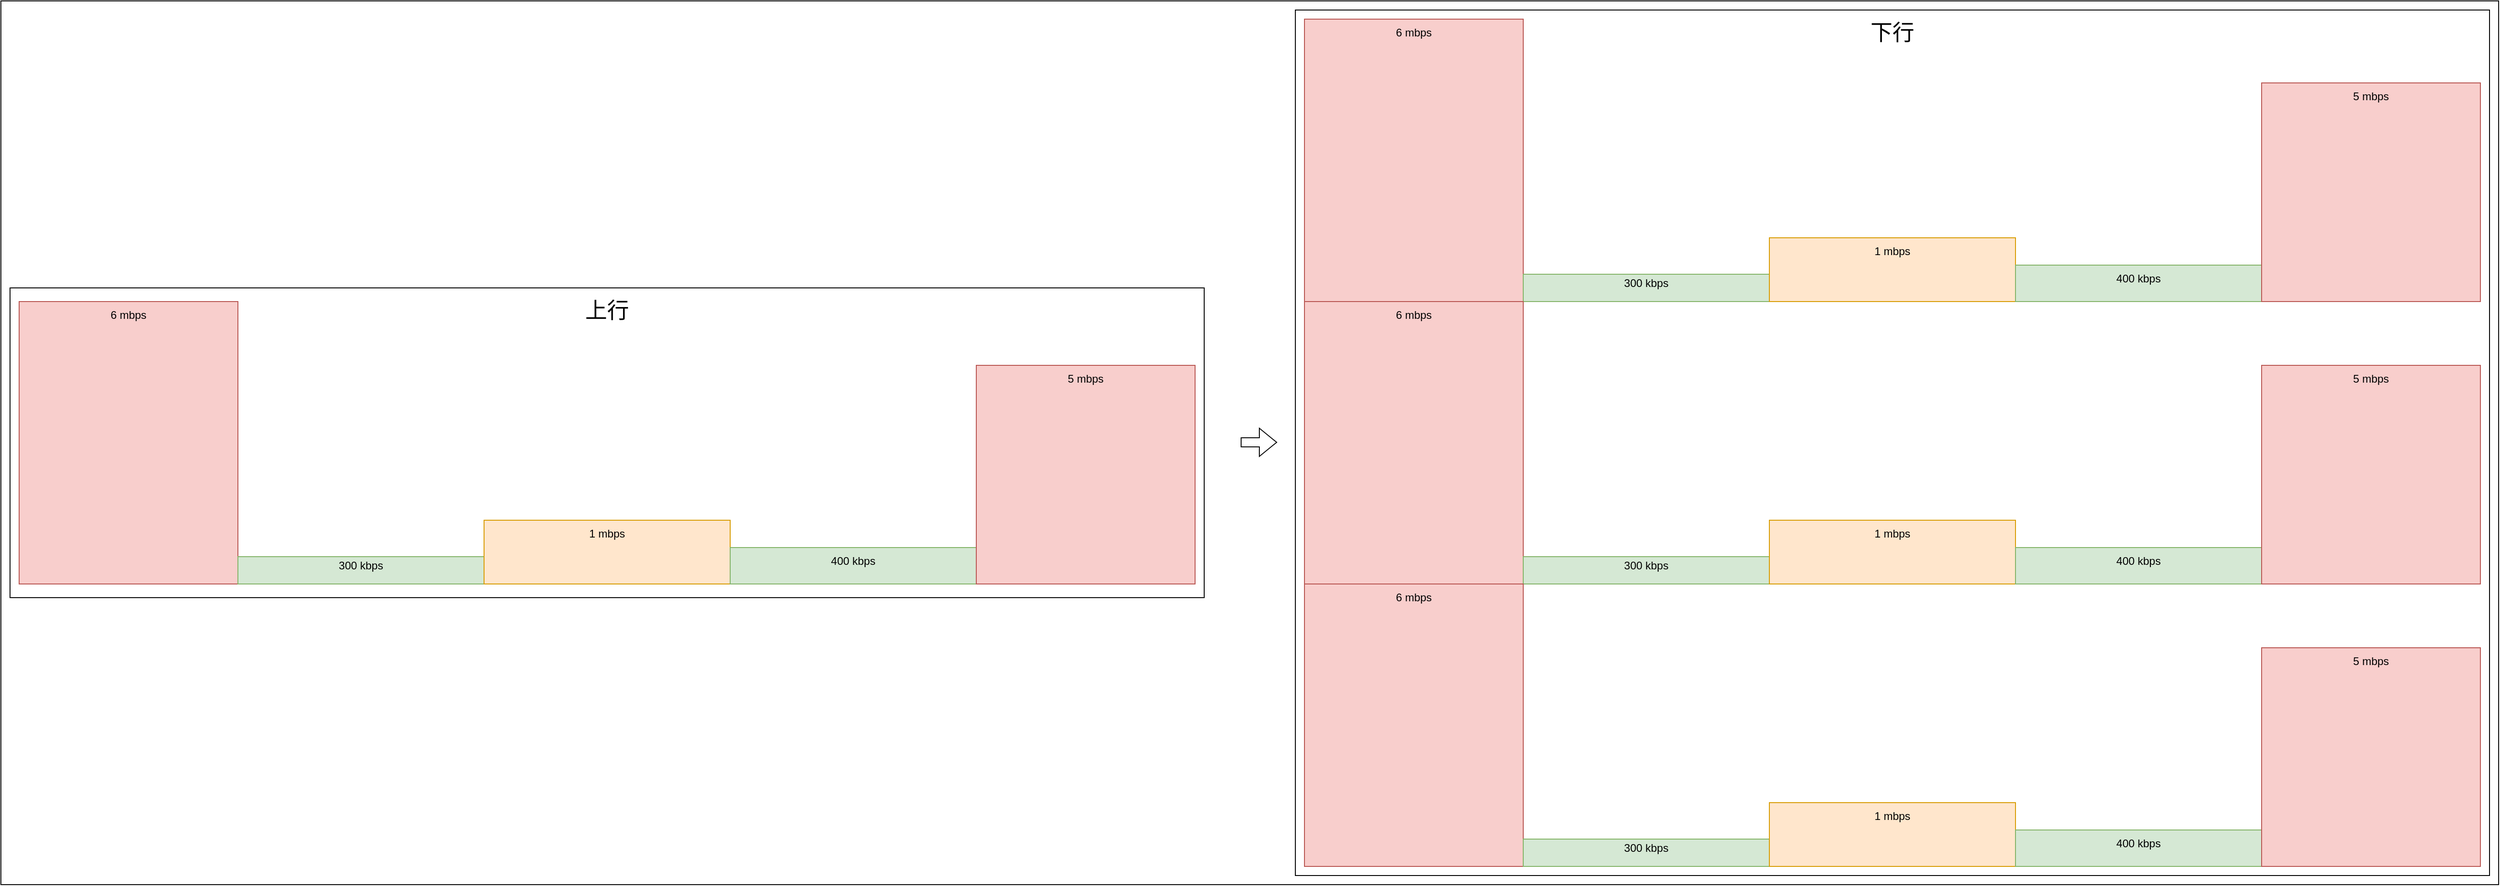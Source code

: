 <mxfile version="21.6.9" type="github">
  <diagram name="第 1 页" id="260TUSk2W1-GkV5xTCUj">
    <mxGraphModel dx="4608" dy="1450" grid="1" gridSize="10" guides="1" tooltips="1" connect="1" arrows="1" fold="1" page="1" pageScale="1" pageWidth="827" pageHeight="1169" math="0" shadow="0">
      <root>
        <mxCell id="0" />
        <mxCell id="1" parent="0" />
        <mxCell id="SPhY1zzOBNbTOsHcX1JP-46" value="" style="rounded=0;whiteSpace=wrap;html=1;" vertex="1" parent="1">
          <mxGeometry x="-1200" y="980" width="2740" height="970" as="geometry" />
        </mxCell>
        <mxCell id="SPhY1zzOBNbTOsHcX1JP-42" value="" style="rounded=0;whiteSpace=wrap;html=1;" vertex="1" parent="1">
          <mxGeometry x="-1190" y="1295" width="1310" height="340" as="geometry" />
        </mxCell>
        <mxCell id="SPhY1zzOBNbTOsHcX1JP-1" value="" style="rounded=0;whiteSpace=wrap;html=1;" vertex="1" parent="1">
          <mxGeometry x="220" y="990" width="1310" height="950" as="geometry" />
        </mxCell>
        <mxCell id="SPhY1zzOBNbTOsHcX1JP-2" value="" style="rounded=0;whiteSpace=wrap;html=1;fillColor=#f8cecc;strokeColor=#b85450;" vertex="1" parent="1">
          <mxGeometry x="-1180" y="1310" width="240" height="310" as="geometry" />
        </mxCell>
        <mxCell id="SPhY1zzOBNbTOsHcX1JP-3" value="" style="rounded=0;whiteSpace=wrap;html=1;fillColor=#d5e8d4;strokeColor=#82b366;" vertex="1" parent="1">
          <mxGeometry x="-940" y="1590" width="270" height="30" as="geometry" />
        </mxCell>
        <mxCell id="SPhY1zzOBNbTOsHcX1JP-4" value="" style="rounded=0;whiteSpace=wrap;html=1;fillColor=#ffe6cc;strokeColor=#d79b00;" vertex="1" parent="1">
          <mxGeometry x="-670" y="1550" width="270" height="70" as="geometry" />
        </mxCell>
        <mxCell id="SPhY1zzOBNbTOsHcX1JP-5" value="" style="rounded=0;whiteSpace=wrap;html=1;fillColor=#d5e8d4;strokeColor=#82b366;" vertex="1" parent="1">
          <mxGeometry x="-400" y="1580" width="270" height="40" as="geometry" />
        </mxCell>
        <mxCell id="SPhY1zzOBNbTOsHcX1JP-6" value="" style="rounded=0;whiteSpace=wrap;html=1;fillColor=#f8cecc;strokeColor=#b85450;" vertex="1" parent="1">
          <mxGeometry x="-130" y="1380" width="240" height="240" as="geometry" />
        </mxCell>
        <mxCell id="SPhY1zzOBNbTOsHcX1JP-7" value="6 mbps" style="text;strokeColor=none;align=center;fillColor=none;html=1;verticalAlign=middle;whiteSpace=wrap;rounded=0;" vertex="1" parent="1">
          <mxGeometry x="-1090" y="1310" width="60" height="30" as="geometry" />
        </mxCell>
        <mxCell id="SPhY1zzOBNbTOsHcX1JP-8" value="300 kbps" style="text;strokeColor=none;align=center;fillColor=none;html=1;verticalAlign=middle;whiteSpace=wrap;rounded=0;" vertex="1" parent="1">
          <mxGeometry x="-835" y="1585" width="60" height="30" as="geometry" />
        </mxCell>
        <mxCell id="SPhY1zzOBNbTOsHcX1JP-9" value="400 kbps" style="text;strokeColor=none;align=center;fillColor=none;html=1;verticalAlign=middle;whiteSpace=wrap;rounded=0;" vertex="1" parent="1">
          <mxGeometry x="-295" y="1580" width="60" height="30" as="geometry" />
        </mxCell>
        <mxCell id="SPhY1zzOBNbTOsHcX1JP-10" value="1 mbps" style="text;strokeColor=none;align=center;fillColor=none;html=1;verticalAlign=middle;whiteSpace=wrap;rounded=0;" vertex="1" parent="1">
          <mxGeometry x="-565" y="1550" width="60" height="30" as="geometry" />
        </mxCell>
        <mxCell id="SPhY1zzOBNbTOsHcX1JP-11" value="5 mbps" style="text;strokeColor=none;align=center;fillColor=none;html=1;verticalAlign=middle;whiteSpace=wrap;rounded=0;" vertex="1" parent="1">
          <mxGeometry x="-40" y="1380" width="60" height="30" as="geometry" />
        </mxCell>
        <mxCell id="SPhY1zzOBNbTOsHcX1JP-12" value="" style="rounded=0;whiteSpace=wrap;html=1;fillColor=#f8cecc;strokeColor=#b85450;" vertex="1" parent="1">
          <mxGeometry x="230" y="1000" width="240" height="310" as="geometry" />
        </mxCell>
        <mxCell id="SPhY1zzOBNbTOsHcX1JP-13" value="" style="rounded=0;whiteSpace=wrap;html=1;fillColor=#d5e8d4;strokeColor=#82b366;" vertex="1" parent="1">
          <mxGeometry x="470" y="1280" width="270" height="30" as="geometry" />
        </mxCell>
        <mxCell id="SPhY1zzOBNbTOsHcX1JP-14" value="" style="rounded=0;whiteSpace=wrap;html=1;fillColor=#ffe6cc;strokeColor=#d79b00;" vertex="1" parent="1">
          <mxGeometry x="740" y="1240" width="270" height="70" as="geometry" />
        </mxCell>
        <mxCell id="SPhY1zzOBNbTOsHcX1JP-15" value="" style="rounded=0;whiteSpace=wrap;html=1;fillColor=#d5e8d4;strokeColor=#82b366;" vertex="1" parent="1">
          <mxGeometry x="1010" y="1270" width="270" height="40" as="geometry" />
        </mxCell>
        <mxCell id="SPhY1zzOBNbTOsHcX1JP-16" value="" style="rounded=0;whiteSpace=wrap;html=1;fillColor=#f8cecc;strokeColor=#b85450;" vertex="1" parent="1">
          <mxGeometry x="1280" y="1070" width="240" height="240" as="geometry" />
        </mxCell>
        <mxCell id="SPhY1zzOBNbTOsHcX1JP-17" value="6 mbps" style="text;strokeColor=none;align=center;fillColor=none;html=1;verticalAlign=middle;whiteSpace=wrap;rounded=0;" vertex="1" parent="1">
          <mxGeometry x="320" y="1000" width="60" height="30" as="geometry" />
        </mxCell>
        <mxCell id="SPhY1zzOBNbTOsHcX1JP-18" value="300 kbps" style="text;strokeColor=none;align=center;fillColor=none;html=1;verticalAlign=middle;whiteSpace=wrap;rounded=0;" vertex="1" parent="1">
          <mxGeometry x="575" y="1275" width="60" height="30" as="geometry" />
        </mxCell>
        <mxCell id="SPhY1zzOBNbTOsHcX1JP-19" value="400 kbps" style="text;strokeColor=none;align=center;fillColor=none;html=1;verticalAlign=middle;whiteSpace=wrap;rounded=0;" vertex="1" parent="1">
          <mxGeometry x="1115" y="1270" width="60" height="30" as="geometry" />
        </mxCell>
        <mxCell id="SPhY1zzOBNbTOsHcX1JP-20" value="1 mbps" style="text;strokeColor=none;align=center;fillColor=none;html=1;verticalAlign=middle;whiteSpace=wrap;rounded=0;" vertex="1" parent="1">
          <mxGeometry x="845" y="1240" width="60" height="30" as="geometry" />
        </mxCell>
        <mxCell id="SPhY1zzOBNbTOsHcX1JP-21" value="5 mbps" style="text;strokeColor=none;align=center;fillColor=none;html=1;verticalAlign=middle;whiteSpace=wrap;rounded=0;" vertex="1" parent="1">
          <mxGeometry x="1370" y="1070" width="60" height="30" as="geometry" />
        </mxCell>
        <mxCell id="SPhY1zzOBNbTOsHcX1JP-22" value="" style="rounded=0;whiteSpace=wrap;html=1;fillColor=#f8cecc;strokeColor=#b85450;" vertex="1" parent="1">
          <mxGeometry x="230" y="1310" width="240" height="310" as="geometry" />
        </mxCell>
        <mxCell id="SPhY1zzOBNbTOsHcX1JP-23" value="" style="rounded=0;whiteSpace=wrap;html=1;fillColor=#d5e8d4;strokeColor=#82b366;" vertex="1" parent="1">
          <mxGeometry x="470" y="1590" width="270" height="30" as="geometry" />
        </mxCell>
        <mxCell id="SPhY1zzOBNbTOsHcX1JP-24" value="" style="rounded=0;whiteSpace=wrap;html=1;fillColor=#ffe6cc;strokeColor=#d79b00;" vertex="1" parent="1">
          <mxGeometry x="740" y="1550" width="270" height="70" as="geometry" />
        </mxCell>
        <mxCell id="SPhY1zzOBNbTOsHcX1JP-25" value="" style="rounded=0;whiteSpace=wrap;html=1;fillColor=#d5e8d4;strokeColor=#82b366;" vertex="1" parent="1">
          <mxGeometry x="1010" y="1580" width="270" height="40" as="geometry" />
        </mxCell>
        <mxCell id="SPhY1zzOBNbTOsHcX1JP-26" value="" style="rounded=0;whiteSpace=wrap;html=1;fillColor=#f8cecc;strokeColor=#b85450;" vertex="1" parent="1">
          <mxGeometry x="1280" y="1380" width="240" height="240" as="geometry" />
        </mxCell>
        <mxCell id="SPhY1zzOBNbTOsHcX1JP-27" value="6 mbps" style="text;strokeColor=none;align=center;fillColor=none;html=1;verticalAlign=middle;whiteSpace=wrap;rounded=0;" vertex="1" parent="1">
          <mxGeometry x="320" y="1310" width="60" height="30" as="geometry" />
        </mxCell>
        <mxCell id="SPhY1zzOBNbTOsHcX1JP-28" value="300 kbps" style="text;strokeColor=none;align=center;fillColor=none;html=1;verticalAlign=middle;whiteSpace=wrap;rounded=0;" vertex="1" parent="1">
          <mxGeometry x="575" y="1585" width="60" height="30" as="geometry" />
        </mxCell>
        <mxCell id="SPhY1zzOBNbTOsHcX1JP-29" value="400 kbps" style="text;strokeColor=none;align=center;fillColor=none;html=1;verticalAlign=middle;whiteSpace=wrap;rounded=0;" vertex="1" parent="1">
          <mxGeometry x="1115" y="1580" width="60" height="30" as="geometry" />
        </mxCell>
        <mxCell id="SPhY1zzOBNbTOsHcX1JP-30" value="1 mbps" style="text;strokeColor=none;align=center;fillColor=none;html=1;verticalAlign=middle;whiteSpace=wrap;rounded=0;" vertex="1" parent="1">
          <mxGeometry x="845" y="1550" width="60" height="30" as="geometry" />
        </mxCell>
        <mxCell id="SPhY1zzOBNbTOsHcX1JP-31" value="5 mbps" style="text;strokeColor=none;align=center;fillColor=none;html=1;verticalAlign=middle;whiteSpace=wrap;rounded=0;" vertex="1" parent="1">
          <mxGeometry x="1370" y="1380" width="60" height="30" as="geometry" />
        </mxCell>
        <mxCell id="SPhY1zzOBNbTOsHcX1JP-32" value="" style="rounded=0;whiteSpace=wrap;html=1;fillColor=#f8cecc;strokeColor=#b85450;" vertex="1" parent="1">
          <mxGeometry x="230" y="1620" width="240" height="310" as="geometry" />
        </mxCell>
        <mxCell id="SPhY1zzOBNbTOsHcX1JP-33" value="" style="rounded=0;whiteSpace=wrap;html=1;fillColor=#d5e8d4;strokeColor=#82b366;" vertex="1" parent="1">
          <mxGeometry x="470" y="1900" width="270" height="30" as="geometry" />
        </mxCell>
        <mxCell id="SPhY1zzOBNbTOsHcX1JP-34" value="" style="rounded=0;whiteSpace=wrap;html=1;fillColor=#ffe6cc;strokeColor=#d79b00;" vertex="1" parent="1">
          <mxGeometry x="740" y="1860" width="270" height="70" as="geometry" />
        </mxCell>
        <mxCell id="SPhY1zzOBNbTOsHcX1JP-35" value="" style="rounded=0;whiteSpace=wrap;html=1;fillColor=#d5e8d4;strokeColor=#82b366;" vertex="1" parent="1">
          <mxGeometry x="1010" y="1890" width="270" height="40" as="geometry" />
        </mxCell>
        <mxCell id="SPhY1zzOBNbTOsHcX1JP-36" value="" style="rounded=0;whiteSpace=wrap;html=1;fillColor=#f8cecc;strokeColor=#b85450;" vertex="1" parent="1">
          <mxGeometry x="1280" y="1690" width="240" height="240" as="geometry" />
        </mxCell>
        <mxCell id="SPhY1zzOBNbTOsHcX1JP-37" value="6 mbps" style="text;strokeColor=none;align=center;fillColor=none;html=1;verticalAlign=middle;whiteSpace=wrap;rounded=0;" vertex="1" parent="1">
          <mxGeometry x="320" y="1620" width="60" height="30" as="geometry" />
        </mxCell>
        <mxCell id="SPhY1zzOBNbTOsHcX1JP-38" value="300 kbps" style="text;strokeColor=none;align=center;fillColor=none;html=1;verticalAlign=middle;whiteSpace=wrap;rounded=0;" vertex="1" parent="1">
          <mxGeometry x="575" y="1895" width="60" height="30" as="geometry" />
        </mxCell>
        <mxCell id="SPhY1zzOBNbTOsHcX1JP-39" value="400 kbps" style="text;strokeColor=none;align=center;fillColor=none;html=1;verticalAlign=middle;whiteSpace=wrap;rounded=0;" vertex="1" parent="1">
          <mxGeometry x="1115" y="1890" width="60" height="30" as="geometry" />
        </mxCell>
        <mxCell id="SPhY1zzOBNbTOsHcX1JP-40" value="1 mbps" style="text;strokeColor=none;align=center;fillColor=none;html=1;verticalAlign=middle;whiteSpace=wrap;rounded=0;" vertex="1" parent="1">
          <mxGeometry x="845" y="1860" width="60" height="30" as="geometry" />
        </mxCell>
        <mxCell id="SPhY1zzOBNbTOsHcX1JP-41" value="5 mbps" style="text;strokeColor=none;align=center;fillColor=none;html=1;verticalAlign=middle;whiteSpace=wrap;rounded=0;" vertex="1" parent="1">
          <mxGeometry x="1370" y="1690" width="60" height="30" as="geometry" />
        </mxCell>
        <mxCell id="SPhY1zzOBNbTOsHcX1JP-43" value="" style="shape=flexArrow;endArrow=classic;html=1;rounded=0;" edge="1" parent="1">
          <mxGeometry width="50" height="50" relative="1" as="geometry">
            <mxPoint x="160" y="1464.5" as="sourcePoint" />
            <mxPoint x="200" y="1464.5" as="targetPoint" />
          </mxGeometry>
        </mxCell>
        <mxCell id="SPhY1zzOBNbTOsHcX1JP-44" value="&lt;font style=&quot;font-size: 24px;&quot;&gt;上行&lt;/font&gt;" style="text;strokeColor=none;align=center;fillColor=none;html=1;verticalAlign=middle;whiteSpace=wrap;rounded=0;" vertex="1" parent="1">
          <mxGeometry x="-565" y="1305" width="60" height="30" as="geometry" />
        </mxCell>
        <mxCell id="SPhY1zzOBNbTOsHcX1JP-45" value="&lt;font style=&quot;font-size: 24px;&quot;&gt;下行&lt;/font&gt;" style="text;strokeColor=none;align=center;fillColor=none;html=1;verticalAlign=middle;whiteSpace=wrap;rounded=0;" vertex="1" parent="1">
          <mxGeometry x="845" y="1000" width="60" height="30" as="geometry" />
        </mxCell>
      </root>
    </mxGraphModel>
  </diagram>
</mxfile>
